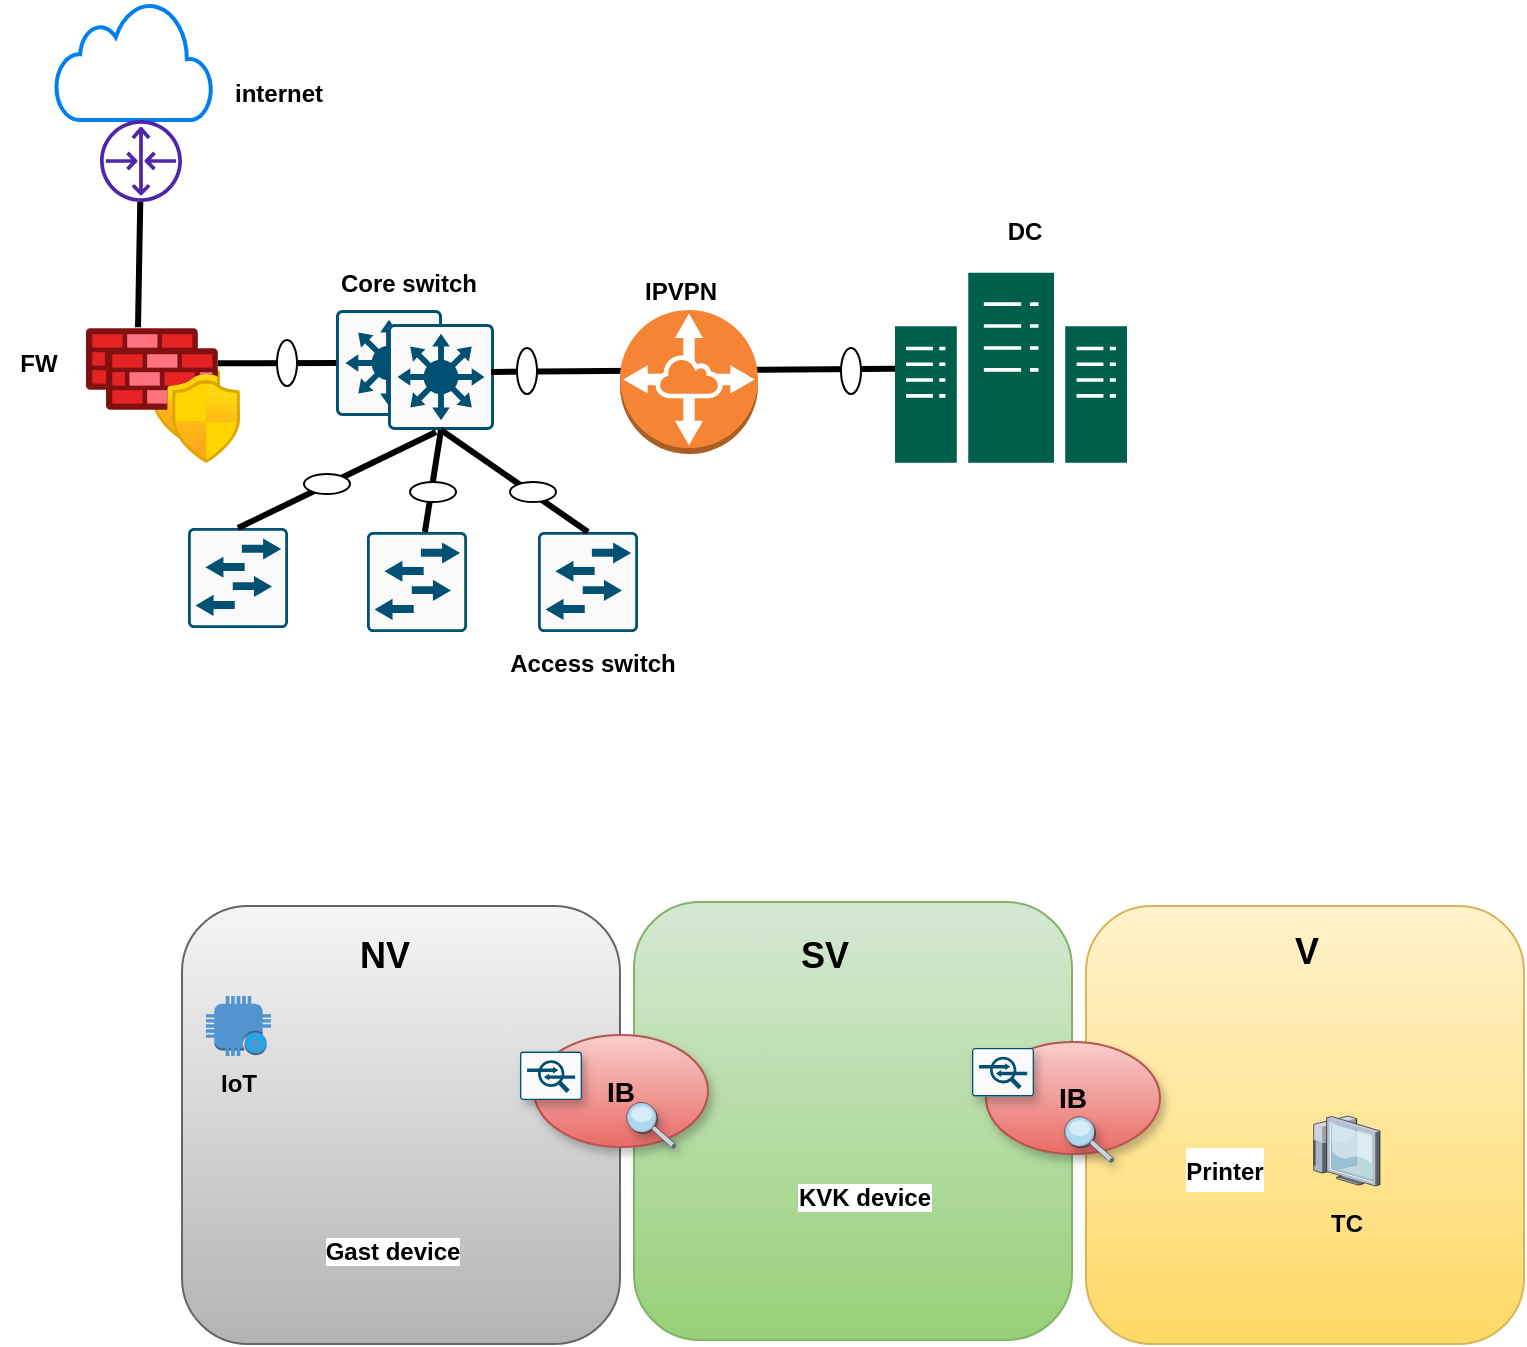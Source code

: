 <mxfile version="20.2.4" type="github">
  <diagram id="vSdHNL2ee3mHXXqhylAA" name="Pagina-1">
    <mxGraphModel dx="1293" dy="693" grid="0" gridSize="10" guides="1" tooltips="1" connect="1" arrows="1" fold="1" page="1" pageScale="1" pageWidth="1169" pageHeight="827" math="0" shadow="0">
      <root>
        <mxCell id="0" />
        <mxCell id="1" parent="0" />
        <mxCell id="GjlSR99xRuoHpvjvioK_-20" value="" style="html=1;verticalLabelPosition=bottom;align=center;labelBackgroundColor=#ffffff;verticalAlign=top;strokeWidth=2;strokeColor=#0080F0;shadow=0;dashed=0;shape=mxgraph.ios7.icons.cloud;" vertex="1" parent="1">
          <mxGeometry x="275" y="110" width="78" height="59" as="geometry" />
        </mxCell>
        <mxCell id="oc_cEnde7iCadlcre4xy-1" value="" style="aspect=fixed;html=1;points=[];align=center;image;fontSize=12;image=img/lib/azure2/networking/Azure_Firewall_Manager.svg;" parent="1" vertex="1">
          <mxGeometry x="290" y="273" width="67" height="57.43" as="geometry" />
        </mxCell>
        <mxCell id="oc_cEnde7iCadlcre4xy-2" value="" style="whiteSpace=wrap;html=1;aspect=fixed;fillColor=#f5f5f5;strokeColor=#666666;gradientColor=#b3b3b3;rounded=1;glass=0;shadow=0;sketch=0;" parent="1" vertex="1">
          <mxGeometry x="338" y="562" width="219" height="219" as="geometry" />
        </mxCell>
        <mxCell id="oc_cEnde7iCadlcre4xy-3" value="" style="whiteSpace=wrap;html=1;aspect=fixed;fillColor=#d5e8d4;strokeColor=#82b366;rounded=1;gradientColor=#97d077;" parent="1" vertex="1">
          <mxGeometry x="564" y="560" width="219" height="219" as="geometry" />
        </mxCell>
        <mxCell id="oc_cEnde7iCadlcre4xy-4" value="" style="whiteSpace=wrap;html=1;aspect=fixed;fillColor=#fff2cc;strokeColor=#d6b656;gradientColor=#ffd966;rounded=1;" parent="1" vertex="1">
          <mxGeometry x="790" y="562" width="219" height="219" as="geometry" />
        </mxCell>
        <mxCell id="oc_cEnde7iCadlcre4xy-7" value="" style="endArrow=none;html=1;rounded=0;strokeWidth=3;exitX=0.388;exitY=-0.006;exitDx=0;exitDy=0;exitPerimeter=0;" parent="1" edge="1" target="GjlSR99xRuoHpvjvioK_-4" source="oc_cEnde7iCadlcre4xy-1">
          <mxGeometry width="50" height="50" relative="1" as="geometry">
            <mxPoint x="318" y="169" as="sourcePoint" />
            <mxPoint x="611" y="64.15" as="targetPoint" />
          </mxGeometry>
        </mxCell>
        <mxCell id="oc_cEnde7iCadlcre4xy-8" value="" style="endArrow=none;html=1;rounded=0;strokeWidth=3;entryX=0.985;entryY=0.307;entryDx=0;entryDy=0;entryPerimeter=0;startArrow=none;" parent="1" source="GjlSR99xRuoHpvjvioK_-5" target="oc_cEnde7iCadlcre4xy-1" edge="1">
          <mxGeometry width="50" height="50" relative="1" as="geometry">
            <mxPoint x="654.009" y="162.095" as="sourcePoint" />
            <mxPoint x="634" y="81" as="targetPoint" />
          </mxGeometry>
        </mxCell>
        <mxCell id="oc_cEnde7iCadlcre4xy-10" value="&lt;b&gt;Gast device&lt;/b&gt;" style="shape=image;html=1;verticalAlign=top;verticalLabelPosition=bottom;labelBackgroundColor=#ffffff;imageAspect=0;aspect=fixed;image=https://cdn4.iconfinder.com/data/icons/essentials-74/24/026_-_Wireless-128.png;rounded=1;shadow=0;glass=0;sketch=0;gradientColor=none;" parent="1" vertex="1">
          <mxGeometry x="427" y="690.21" width="31" height="31" as="geometry" />
        </mxCell>
        <mxCell id="oc_cEnde7iCadlcre4xy-12" value="&lt;font style=&quot;font-size: 18px;&quot;&gt;&lt;b&gt;NV&lt;/b&gt;&lt;/font&gt;" style="text;html=1;resizable=0;autosize=1;align=center;verticalAlign=middle;points=[];fillColor=none;strokeColor=none;rounded=0;shadow=0;glass=0;sketch=0;" parent="1" vertex="1">
          <mxGeometry x="417" y="570" width="43" height="34" as="geometry" />
        </mxCell>
        <mxCell id="oc_cEnde7iCadlcre4xy-13" value="&lt;font style=&quot;font-size: 18px;&quot;&gt;&lt;b&gt;SV&lt;/b&gt;&lt;/font&gt;" style="text;html=1;resizable=0;autosize=1;align=center;verticalAlign=middle;points=[];fillColor=none;strokeColor=none;rounded=0;shadow=0;glass=0;sketch=0;" parent="1" vertex="1">
          <mxGeometry x="638" y="570" width="42" height="34" as="geometry" />
        </mxCell>
        <mxCell id="oc_cEnde7iCadlcre4xy-14" value="&lt;font style=&quot;font-size: 18px;&quot;&gt;&lt;b&gt;V&lt;/b&gt;&lt;/font&gt;" style="text;html=1;resizable=0;autosize=1;align=center;verticalAlign=middle;points=[];fillColor=none;strokeColor=none;rounded=0;shadow=0;glass=0;sketch=0;" parent="1" vertex="1">
          <mxGeometry x="884.5" y="568" width="30" height="34" as="geometry" />
        </mxCell>
        <mxCell id="oc_cEnde7iCadlcre4xy-15" value="&lt;font style=&quot;font-size: 12px;&quot;&gt;&lt;b&gt;TC&lt;/b&gt;&lt;/font&gt;" style="verticalLabelPosition=bottom;sketch=0;aspect=fixed;html=1;verticalAlign=top;strokeColor=none;align=center;outlineConnect=0;shape=mxgraph.citrix.thin_client;rounded=1;shadow=0;glass=0;fontSize=18;gradientColor=none;" parent="1" vertex="1">
          <mxGeometry x="902" y="667" width="35" height="35" as="geometry" />
        </mxCell>
        <mxCell id="oc_cEnde7iCadlcre4xy-17" value="&lt;font style=&quot;font-size: 12px;&quot;&gt;&lt;b&gt;Printer&lt;/b&gt;&lt;/font&gt;" style="shape=image;html=1;verticalAlign=top;verticalLabelPosition=bottom;labelBackgroundColor=#ffffff;imageAspect=0;aspect=fixed;image=https://cdn4.iconfinder.com/data/icons/Primo_Icons/PNG/128x128/print.png;rounded=1;shadow=0;glass=0;sketch=0;fontSize=18;gradientColor=none;" parent="1" vertex="1">
          <mxGeometry x="837" y="633" width="43" height="43" as="geometry" />
        </mxCell>
        <mxCell id="oc_cEnde7iCadlcre4xy-18" value="&lt;b&gt;&lt;font style=&quot;font-size: 14px;&quot;&gt;IB&lt;/font&gt;&lt;/b&gt;" style="ellipse;whiteSpace=wrap;html=1;rounded=1;shadow=1;glass=0;sketch=0;fontSize=12;gradientColor=#ea6b66;fillColor=#f8cecc;strokeColor=#b85450;" parent="1" vertex="1">
          <mxGeometry x="514" y="626.5" width="87" height="56" as="geometry" />
        </mxCell>
        <mxCell id="oc_cEnde7iCadlcre4xy-20" value="&lt;b&gt;&lt;font style=&quot;font-size: 14px;&quot;&gt;IB&lt;/font&gt;&lt;/b&gt;" style="ellipse;whiteSpace=wrap;html=1;rounded=1;shadow=1;glass=0;sketch=0;fontSize=12;gradientColor=#ea6b66;fillColor=#f8cecc;strokeColor=#b85450;" parent="1" vertex="1">
          <mxGeometry x="740" y="630" width="87" height="56" as="geometry" />
        </mxCell>
        <mxCell id="oc_cEnde7iCadlcre4xy-21" value="" style="sketch=0;points=[[0.015,0.015,0],[0.985,0.015,0],[0.985,0.985,0],[0.015,0.985,0],[0.25,0,0],[0.5,0,0],[0.75,0,0],[1,0.25,0],[1,0.5,0],[1,0.75,0],[0.75,1,0],[0.5,1,0],[0.25,1,0],[0,0.75,0],[0,0.5,0],[0,0.25,0]];verticalLabelPosition=bottom;html=1;verticalAlign=top;aspect=fixed;align=center;pointerEvents=1;shape=mxgraph.cisco19.rect;prIcon=ips_ids;fillColor=#FAFAFA;strokeColor=#005073;rounded=1;shadow=1;glass=0;fontSize=14;" parent="1" vertex="1">
          <mxGeometry x="507" y="634.78" width="31" height="24.22" as="geometry" />
        </mxCell>
        <mxCell id="oc_cEnde7iCadlcre4xy-22" value="" style="sketch=0;points=[[0.015,0.015,0],[0.985,0.015,0],[0.985,0.985,0],[0.015,0.985,0],[0.25,0,0],[0.5,0,0],[0.75,0,0],[1,0.25,0],[1,0.5,0],[1,0.75,0],[0.75,1,0],[0.5,1,0],[0.25,1,0],[0,0.75,0],[0,0.5,0],[0,0.25,0]];verticalLabelPosition=bottom;html=1;verticalAlign=top;aspect=fixed;align=center;pointerEvents=1;shape=mxgraph.cisco19.rect;prIcon=ips_ids;fillColor=#FAFAFA;strokeColor=#005073;rounded=1;shadow=1;glass=0;fontSize=14;" parent="1" vertex="1">
          <mxGeometry x="733" y="633" width="31" height="24.22" as="geometry" />
        </mxCell>
        <mxCell id="oc_cEnde7iCadlcre4xy-26" value="" style="verticalLabelPosition=bottom;sketch=0;aspect=fixed;html=1;verticalAlign=top;strokeColor=none;align=center;outlineConnect=0;shape=mxgraph.citrix.inspection;rounded=1;shadow=1;glass=0;fontSize=14;gradientColor=none;" parent="1" vertex="1">
          <mxGeometry x="560" y="659.9" width="25" height="23.21" as="geometry" />
        </mxCell>
        <mxCell id="oc_cEnde7iCadlcre4xy-27" value="" style="shape=image;html=1;verticalAlign=top;verticalLabelPosition=bottom;labelBackgroundColor=#ffffff;imageAspect=0;aspect=fixed;image=https://cdn4.iconfinder.com/data/icons/core-ui-outlined/32/outlined_shield-128.png;rounded=1;shadow=1;glass=0;sketch=0;fontSize=14;gradientColor=none;" parent="1" vertex="1">
          <mxGeometry x="566" y="622.22" width="35" height="35" as="geometry" />
        </mxCell>
        <mxCell id="oc_cEnde7iCadlcre4xy-28" value="" style="shape=image;html=1;verticalAlign=top;verticalLabelPosition=bottom;labelBackgroundColor=#ffffff;imageAspect=0;aspect=fixed;image=https://cdn4.iconfinder.com/data/icons/core-ui-outlined/32/outlined_shield-128.png;rounded=1;shadow=1;glass=0;sketch=0;fontSize=14;gradientColor=none;" parent="1" vertex="1">
          <mxGeometry x="783" y="620" width="35" height="35" as="geometry" />
        </mxCell>
        <mxCell id="oc_cEnde7iCadlcre4xy-29" value="" style="verticalLabelPosition=bottom;sketch=0;aspect=fixed;html=1;verticalAlign=top;strokeColor=none;align=center;outlineConnect=0;shape=mxgraph.citrix.inspection;rounded=1;shadow=1;glass=0;fontSize=14;gradientColor=none;" parent="1" vertex="1">
          <mxGeometry x="779" y="667" width="25" height="23.21" as="geometry" />
        </mxCell>
        <mxCell id="GjlSR99xRuoHpvjvioK_-1" value="&lt;b&gt;IoT&lt;/b&gt;" style="outlineConnect=0;dashed=0;verticalLabelPosition=bottom;verticalAlign=top;align=center;html=1;shape=mxgraph.aws3.alexa_enabled_device;fillColor=#5294CF;gradientColor=none;" vertex="1" parent="1">
          <mxGeometry x="350" y="607" width="32.5" height="30" as="geometry" />
        </mxCell>
        <mxCell id="GjlSR99xRuoHpvjvioK_-2" value="&lt;b&gt;KVK device&lt;/b&gt;" style="shape=image;html=1;verticalAlign=top;verticalLabelPosition=bottom;labelBackgroundColor=#ffffff;imageAspect=0;aspect=fixed;image=https://cdn4.iconfinder.com/data/icons/essentials-72/24/026_-_Wireless-128.png" vertex="1" parent="1">
          <mxGeometry x="664" y="663.5" width="30.5" height="30.5" as="geometry" />
        </mxCell>
        <mxCell id="GjlSR99xRuoHpvjvioK_-4" value="" style="sketch=0;outlineConnect=0;fontColor=#232F3E;gradientColor=none;fillColor=#4D27AA;strokeColor=none;dashed=0;verticalLabelPosition=bottom;verticalAlign=top;align=center;html=1;fontSize=12;fontStyle=0;aspect=fixed;pointerEvents=1;shape=mxgraph.aws4.router;" vertex="1" parent="1">
          <mxGeometry x="297" y="169" width="41" height="41" as="geometry" />
        </mxCell>
        <mxCell id="GjlSR99xRuoHpvjvioK_-5" value="" style="sketch=0;points=[[0.015,0.015,0],[0.985,0.015,0],[0.985,0.985,0],[0.015,0.985,0],[0.25,0,0],[0.5,0,0],[0.75,0,0],[1,0.25,0],[1,0.5,0],[1,0.75,0],[0.75,1,0],[0.5,1,0],[0.25,1,0],[0,0.75,0],[0,0.5,0],[0,0.25,0]];verticalLabelPosition=bottom;html=1;verticalAlign=top;aspect=fixed;align=center;pointerEvents=1;shape=mxgraph.cisco19.rect;prIcon=l3_switch;fillColor=#FAFAFA;strokeColor=#005073;" vertex="1" parent="1">
          <mxGeometry x="415" y="264" width="53" height="53" as="geometry" />
        </mxCell>
        <mxCell id="GjlSR99xRuoHpvjvioK_-6" value="" style="sketch=0;points=[[0.015,0.015,0],[0.985,0.015,0],[0.985,0.985,0],[0.015,0.985,0],[0.25,0,0],[0.5,0,0],[0.75,0,0],[1,0.25,0],[1,0.5,0],[1,0.75,0],[0.75,1,0],[0.5,1,0],[0.25,1,0],[0,0.75,0],[0,0.5,0],[0,0.25,0]];verticalLabelPosition=bottom;html=1;verticalAlign=top;aspect=fixed;align=center;pointerEvents=1;shape=mxgraph.cisco19.rect;prIcon=l3_switch;fillColor=#FAFAFA;strokeColor=#005073;" vertex="1" parent="1">
          <mxGeometry x="441" y="271" width="53" height="53" as="geometry" />
        </mxCell>
        <mxCell id="GjlSR99xRuoHpvjvioK_-7" value="" style="sketch=0;points=[[0.015,0.015,0],[0.985,0.015,0],[0.985,0.985,0],[0.015,0.985,0],[0.25,0,0],[0.5,0,0],[0.75,0,0],[1,0.25,0],[1,0.5,0],[1,0.75,0],[0.75,1,0],[0.5,1,0],[0.25,1,0],[0,0.75,0],[0,0.5,0],[0,0.25,0]];verticalLabelPosition=bottom;html=1;verticalAlign=top;aspect=fixed;align=center;pointerEvents=1;shape=mxgraph.cisco19.rect;prIcon=l2_switch;fillColor=#FAFAFA;strokeColor=#005073;" vertex="1" parent="1">
          <mxGeometry x="341" y="373" width="50" height="50" as="geometry" />
        </mxCell>
        <mxCell id="GjlSR99xRuoHpvjvioK_-8" value="" style="sketch=0;points=[[0.015,0.015,0],[0.985,0.015,0],[0.985,0.985,0],[0.015,0.985,0],[0.25,0,0],[0.5,0,0],[0.75,0,0],[1,0.25,0],[1,0.5,0],[1,0.75,0],[0.75,1,0],[0.5,1,0],[0.25,1,0],[0,0.75,0],[0,0.5,0],[0,0.25,0]];verticalLabelPosition=bottom;html=1;verticalAlign=top;aspect=fixed;align=center;pointerEvents=1;shape=mxgraph.cisco19.rect;prIcon=l2_switch;fillColor=#FAFAFA;strokeColor=#005073;" vertex="1" parent="1">
          <mxGeometry x="430.5" y="375" width="50" height="50" as="geometry" />
        </mxCell>
        <mxCell id="GjlSR99xRuoHpvjvioK_-9" value="" style="sketch=0;points=[[0.015,0.015,0],[0.985,0.015,0],[0.985,0.985,0],[0.015,0.985,0],[0.25,0,0],[0.5,0,0],[0.75,0,0],[1,0.25,0],[1,0.5,0],[1,0.75,0],[0.75,1,0],[0.5,1,0],[0.25,1,0],[0,0.75,0],[0,0.5,0],[0,0.25,0]];verticalLabelPosition=bottom;html=1;verticalAlign=top;aspect=fixed;align=center;pointerEvents=1;shape=mxgraph.cisco19.rect;prIcon=l2_switch;fillColor=#FAFAFA;strokeColor=#005073;" vertex="1" parent="1">
          <mxGeometry x="516" y="375" width="50" height="50" as="geometry" />
        </mxCell>
        <mxCell id="GjlSR99xRuoHpvjvioK_-10" value="" style="endArrow=none;html=1;rounded=0;strokeWidth=3;entryX=0.5;entryY=1;entryDx=0;entryDy=0;entryPerimeter=0;" edge="1" parent="1" source="GjlSR99xRuoHpvjvioK_-8" target="GjlSR99xRuoHpvjvioK_-6">
          <mxGeometry width="50" height="50" relative="1" as="geometry">
            <mxPoint x="376" y="383" as="sourcePoint" />
            <mxPoint x="477.5" y="334" as="targetPoint" />
          </mxGeometry>
        </mxCell>
        <mxCell id="GjlSR99xRuoHpvjvioK_-11" value="" style="endArrow=none;html=1;rounded=0;strokeWidth=3;entryX=0.5;entryY=1;entryDx=0;entryDy=0;entryPerimeter=0;exitX=0.5;exitY=0;exitDx=0;exitDy=0;exitPerimeter=0;" edge="1" parent="1" source="GjlSR99xRuoHpvjvioK_-9" target="GjlSR99xRuoHpvjvioK_-6">
          <mxGeometry width="50" height="50" relative="1" as="geometry">
            <mxPoint x="469.447" y="385" as="sourcePoint" />
            <mxPoint x="477.5" y="334" as="targetPoint" />
          </mxGeometry>
        </mxCell>
        <mxCell id="GjlSR99xRuoHpvjvioK_-12" value="" style="ellipse;whiteSpace=wrap;html=1;rotation=90;" vertex="1" parent="1">
          <mxGeometry x="379" y="285.5" width="23" height="10" as="geometry" />
        </mxCell>
        <mxCell id="GjlSR99xRuoHpvjvioK_-17" value="" style="ellipse;whiteSpace=wrap;html=1;rotation=0;" vertex="1" parent="1">
          <mxGeometry x="452" y="350" width="23" height="10" as="geometry" />
        </mxCell>
        <mxCell id="GjlSR99xRuoHpvjvioK_-18" value="" style="ellipse;whiteSpace=wrap;html=1;rotation=0;" vertex="1" parent="1">
          <mxGeometry x="502" y="350" width="23" height="10" as="geometry" />
        </mxCell>
        <mxCell id="GjlSR99xRuoHpvjvioK_-19" value="" style="endArrow=none;html=1;rounded=0;strokeWidth=3;exitX=0.5;exitY=0;exitDx=0;exitDy=0;entryX=0.453;entryY=1.019;entryDx=0;entryDy=0;entryPerimeter=0;exitPerimeter=0;" edge="1" parent="1" source="GjlSR99xRuoHpvjvioK_-7" target="GjlSR99xRuoHpvjvioK_-6">
          <mxGeometry width="50" height="50" relative="1" as="geometry">
            <mxPoint x="366" y="373" as="sourcePoint" />
            <mxPoint x="467.5" y="324" as="targetPoint" />
          </mxGeometry>
        </mxCell>
        <mxCell id="GjlSR99xRuoHpvjvioK_-16" value="" style="ellipse;whiteSpace=wrap;html=1;rotation=0;" vertex="1" parent="1">
          <mxGeometry x="399" y="346" width="23" height="10" as="geometry" />
        </mxCell>
        <mxCell id="GjlSR99xRuoHpvjvioK_-21" value="&lt;b&gt;FW&lt;/b&gt;" style="text;html=1;resizable=0;autosize=1;align=center;verticalAlign=middle;points=[];fillColor=none;strokeColor=none;rounded=0;" vertex="1" parent="1">
          <mxGeometry x="247" y="277.5" width="37" height="26" as="geometry" />
        </mxCell>
        <mxCell id="GjlSR99xRuoHpvjvioK_-22" value="&lt;b&gt;Core switch&lt;/b&gt;" style="text;html=1;resizable=0;autosize=1;align=center;verticalAlign=middle;points=[];fillColor=none;strokeColor=none;rounded=0;" vertex="1" parent="1">
          <mxGeometry x="408" y="238" width="86" height="26" as="geometry" />
        </mxCell>
        <mxCell id="GjlSR99xRuoHpvjvioK_-23" value="&lt;b&gt;internet&lt;/b&gt;" style="text;html=1;resizable=0;autosize=1;align=center;verticalAlign=middle;points=[];fillColor=none;strokeColor=none;rounded=0;" vertex="1" parent="1">
          <mxGeometry x="355" y="143" width="62" height="26" as="geometry" />
        </mxCell>
        <mxCell id="GjlSR99xRuoHpvjvioK_-24" value="&lt;b&gt;Access switch&lt;/b&gt;" style="text;html=1;resizable=0;autosize=1;align=center;verticalAlign=middle;points=[];fillColor=none;strokeColor=none;rounded=0;" vertex="1" parent="1">
          <mxGeometry x="492" y="428" width="101" height="26" as="geometry" />
        </mxCell>
        <mxCell id="GjlSR99xRuoHpvjvioK_-25" value="" style="aspect=fixed;html=1;points=[];align=center;image;fontSize=12;image=img/lib/azure2/networking/Azure_Firewall_Manager.svg;" vertex="1" parent="1">
          <mxGeometry x="300" y="283" width="67" height="57.43" as="geometry" />
        </mxCell>
        <mxCell id="GjlSR99xRuoHpvjvioK_-26" value="" style="endArrow=none;html=1;rounded=0;strokeWidth=3;entryX=0.5;entryY=1;entryDx=0;entryDy=0;entryPerimeter=0;" edge="1" parent="1" source="GjlSR99xRuoHpvjvioK_-30">
          <mxGeometry width="50" height="50" relative="1" as="geometry">
            <mxPoint x="650" y="293" as="sourcePoint" />
            <mxPoint x="492.5" y="295.0" as="targetPoint" />
          </mxGeometry>
        </mxCell>
        <mxCell id="GjlSR99xRuoHpvjvioK_-30" value="" style="sketch=0;pointerEvents=1;shadow=0;dashed=0;html=1;strokeColor=none;fillColor=#005F4B;labelPosition=center;verticalLabelPosition=bottom;verticalAlign=top;align=center;outlineConnect=0;shape=mxgraph.veeam2.datacenter;" vertex="1" parent="1">
          <mxGeometry x="694.5" y="245.43" width="116" height="95" as="geometry" />
        </mxCell>
        <mxCell id="GjlSR99xRuoHpvjvioK_-31" value="&lt;b&gt;IPVPN&lt;/b&gt;" style="text;html=1;resizable=0;autosize=1;align=center;verticalAlign=middle;points=[];fillColor=none;strokeColor=none;rounded=0;" vertex="1" parent="1">
          <mxGeometry x="560" y="242" width="54" height="26" as="geometry" />
        </mxCell>
        <mxCell id="GjlSR99xRuoHpvjvioK_-32" value="&lt;b&gt;DC&lt;/b&gt;" style="text;html=1;resizable=0;autosize=1;align=center;verticalAlign=middle;points=[];fillColor=none;strokeColor=none;rounded=0;" vertex="1" parent="1">
          <mxGeometry x="741" y="212" width="35" height="26" as="geometry" />
        </mxCell>
        <mxCell id="GjlSR99xRuoHpvjvioK_-33" value="" style="outlineConnect=0;dashed=0;verticalLabelPosition=bottom;verticalAlign=top;align=center;html=1;shape=mxgraph.aws3.vpc_peering;fillColor=#F58534;gradientColor=none;" vertex="1" parent="1">
          <mxGeometry x="557" y="264" width="69" height="72" as="geometry" />
        </mxCell>
        <mxCell id="GjlSR99xRuoHpvjvioK_-34" value="" style="ellipse;whiteSpace=wrap;html=1;rotation=90;" vertex="1" parent="1">
          <mxGeometry x="499" y="289.5" width="23" height="10" as="geometry" />
        </mxCell>
        <mxCell id="GjlSR99xRuoHpvjvioK_-35" value="" style="ellipse;whiteSpace=wrap;html=1;rotation=90;" vertex="1" parent="1">
          <mxGeometry x="661" y="289.5" width="23" height="10" as="geometry" />
        </mxCell>
      </root>
    </mxGraphModel>
  </diagram>
</mxfile>
